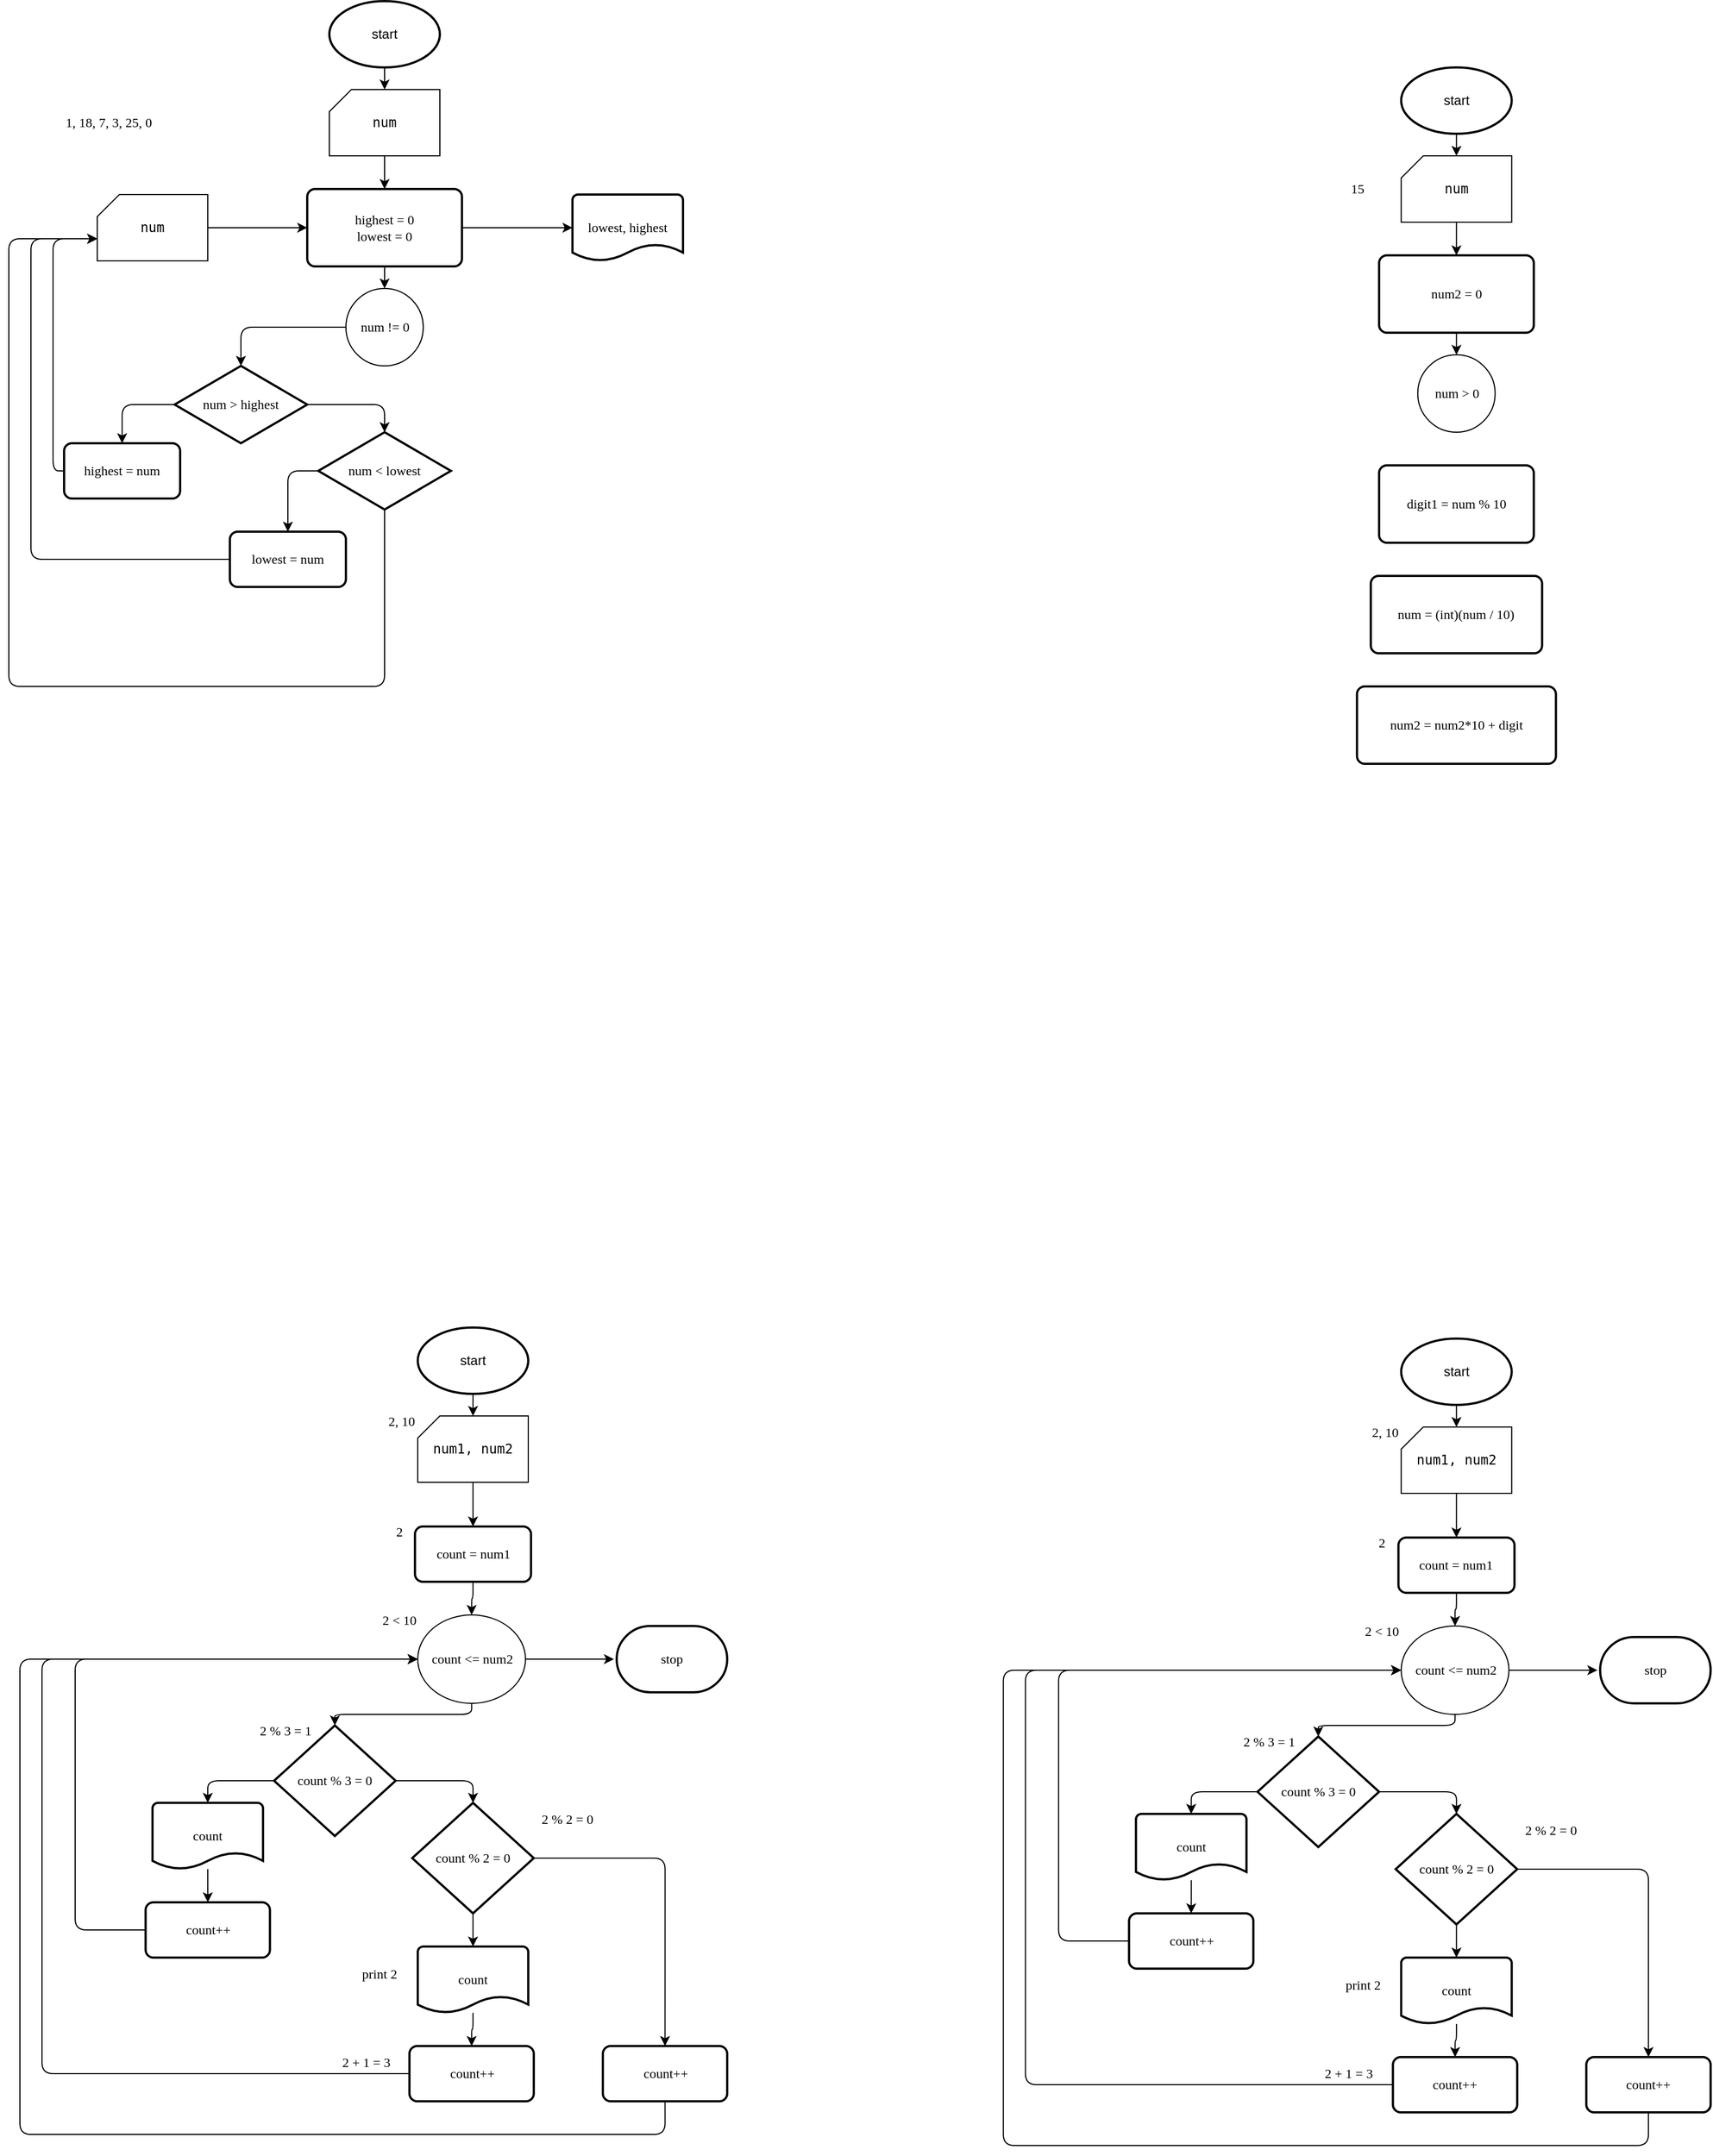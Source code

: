 <mxfile>
    <diagram id="PMfPm_m9FSrddyUOyoKl" name="Page-1">
        <mxGraphModel dx="1066" dy="804" grid="1" gridSize="10" guides="1" tooltips="1" connect="1" arrows="1" fold="1" page="1" pageScale="1" pageWidth="850" pageHeight="1100" math="0" shadow="0">
            <root>
                <mxCell id="0"/>
                <mxCell id="1" parent="0"/>
                <mxCell id="33" style="edgeStyle=orthogonalEdgeStyle;html=1;entryX=0.5;entryY=0;entryDx=0;entryDy=0;entryPerimeter=0;fontFamily=Lucida Console;" edge="1" parent="1" source="2" target="6">
                    <mxGeometry relative="1" as="geometry"/>
                </mxCell>
                <mxCell id="2" value="start" style="strokeWidth=2;html=1;shape=mxgraph.flowchart.start_1;whiteSpace=wrap;" vertex="1" parent="1">
                    <mxGeometry x="310" y="20" width="100" height="60" as="geometry"/>
                </mxCell>
                <mxCell id="34" style="edgeStyle=orthogonalEdgeStyle;html=1;exitX=0.5;exitY=1;exitDx=0;exitDy=0;exitPerimeter=0;entryX=0.5;entryY=0;entryDx=0;entryDy=0;fontFamily=Lucida Console;" edge="1" parent="1" source="6" target="31">
                    <mxGeometry relative="1" as="geometry"/>
                </mxCell>
                <mxCell id="6" value="&lt;pre style=&quot;&quot;&gt;num&lt;/pre&gt;" style="verticalLabelPosition=middle;verticalAlign=middle;html=1;shape=card;whiteSpace=wrap;size=20;arcSize=12;align=center;labelPosition=center;" vertex="1" parent="1">
                    <mxGeometry x="310" y="100" width="100" height="60" as="geometry"/>
                </mxCell>
                <mxCell id="37" style="edgeStyle=orthogonalEdgeStyle;html=1;exitX=0;exitY=0.5;exitDx=0;exitDy=0;exitPerimeter=0;entryX=0.5;entryY=0;entryDx=0;entryDy=0;entryPerimeter=0;fontFamily=Lucida Console;" edge="1" parent="1" source="30" target="36">
                    <mxGeometry relative="1" as="geometry"/>
                </mxCell>
                <mxCell id="30" value="num != 0" style="verticalLabelPosition=middle;verticalAlign=middle;html=1;shape=mxgraph.flowchart.on-page_reference;fontFamily=Lucida Console;labelPosition=center;align=center;" vertex="1" parent="1">
                    <mxGeometry x="325" y="280" width="70" height="70" as="geometry"/>
                </mxCell>
                <mxCell id="35" style="edgeStyle=orthogonalEdgeStyle;html=1;exitX=0.5;exitY=1;exitDx=0;exitDy=0;entryX=0.5;entryY=0;entryDx=0;entryDy=0;entryPerimeter=0;fontFamily=Lucida Console;" edge="1" parent="1" source="31" target="30">
                    <mxGeometry relative="1" as="geometry"/>
                </mxCell>
                <mxCell id="53" style="edgeStyle=orthogonalEdgeStyle;html=1;exitX=1;exitY=0.5;exitDx=0;exitDy=0;entryX=0;entryY=0.5;entryDx=0;entryDy=0;entryPerimeter=0;fontFamily=Lucida Console;" edge="1" parent="1" source="31" target="52">
                    <mxGeometry relative="1" as="geometry"/>
                </mxCell>
                <mxCell id="31" value="highest = 0&lt;br&gt;lowest = 0" style="rounded=1;whiteSpace=wrap;html=1;absoluteArcSize=1;arcSize=14;strokeWidth=2;fontFamily=Lucida Console;" vertex="1" parent="1">
                    <mxGeometry x="290" y="190" width="140" height="70" as="geometry"/>
                </mxCell>
                <mxCell id="32" value="1, 18, 7, 3, 25, 0" style="text;html=1;align=center;verticalAlign=middle;resizable=0;points=[];autosize=1;strokeColor=none;fillColor=none;fontFamily=Lucida Console;" vertex="1" parent="1">
                    <mxGeometry x="35" y="115" width="150" height="30" as="geometry"/>
                </mxCell>
                <mxCell id="39" style="edgeStyle=orthogonalEdgeStyle;html=1;exitX=0;exitY=0.5;exitDx=0;exitDy=0;exitPerimeter=0;entryX=0.5;entryY=0;entryDx=0;entryDy=0;fontFamily=Lucida Console;" edge="1" parent="1" source="36" target="38">
                    <mxGeometry relative="1" as="geometry"/>
                </mxCell>
                <mxCell id="43" style="edgeStyle=orthogonalEdgeStyle;html=1;entryX=0.5;entryY=0;entryDx=0;entryDy=0;entryPerimeter=0;fontFamily=Lucida Console;" edge="1" parent="1" source="36" target="42">
                    <mxGeometry relative="1" as="geometry"/>
                </mxCell>
                <mxCell id="36" value="num &amp;gt; highest" style="strokeWidth=2;html=1;shape=mxgraph.flowchart.decision;whiteSpace=wrap;fontFamily=Lucida Console;" vertex="1" parent="1">
                    <mxGeometry x="170" y="350" width="120" height="70" as="geometry"/>
                </mxCell>
                <mxCell id="51" style="edgeStyle=orthogonalEdgeStyle;html=1;exitX=0;exitY=0.5;exitDx=0;exitDy=0;fontFamily=Lucida Console;entryX=0;entryY=0;entryDx=0;entryDy=40;entryPerimeter=0;" edge="1" parent="1" source="38" target="49">
                    <mxGeometry relative="1" as="geometry">
                        <mxPoint x="40" y="230" as="targetPoint"/>
                    </mxGeometry>
                </mxCell>
                <mxCell id="38" value="highest = num" style="rounded=1;whiteSpace=wrap;html=1;absoluteArcSize=1;arcSize=14;strokeWidth=2;fontFamily=Lucida Console;" vertex="1" parent="1">
                    <mxGeometry x="70" y="420" width="105" height="50" as="geometry"/>
                </mxCell>
                <mxCell id="45" style="edgeStyle=orthogonalEdgeStyle;html=1;exitX=0;exitY=0.5;exitDx=0;exitDy=0;exitPerimeter=0;fontFamily=Lucida Console;" edge="1" parent="1" source="42" target="44">
                    <mxGeometry relative="1" as="geometry"/>
                </mxCell>
                <mxCell id="48" style="edgeStyle=orthogonalEdgeStyle;html=1;exitX=0.5;exitY=1;exitDx=0;exitDy=0;exitPerimeter=0;fontFamily=Lucida Console;entryX=0;entryY=0;entryDx=0;entryDy=40;entryPerimeter=0;" edge="1" parent="1" source="42" target="49">
                    <mxGeometry relative="1" as="geometry">
                        <mxPoint x="80" y="225" as="targetPoint"/>
                        <Array as="points">
                            <mxPoint x="360" y="640"/>
                            <mxPoint x="20" y="640"/>
                            <mxPoint x="20" y="235"/>
                        </Array>
                    </mxGeometry>
                </mxCell>
                <mxCell id="42" value="num &amp;lt; lowest" style="strokeWidth=2;html=1;shape=mxgraph.flowchart.decision;whiteSpace=wrap;fontFamily=Lucida Console;" vertex="1" parent="1">
                    <mxGeometry x="300" y="410" width="120" height="70" as="geometry"/>
                </mxCell>
                <mxCell id="54" style="edgeStyle=orthogonalEdgeStyle;html=1;exitX=0;exitY=0.5;exitDx=0;exitDy=0;fontFamily=Lucida Console;entryX=0;entryY=0;entryDx=0;entryDy=40;entryPerimeter=0;" edge="1" parent="1" source="44" target="49">
                    <mxGeometry relative="1" as="geometry">
                        <mxPoint x="40" y="230" as="targetPoint"/>
                        <Array as="points">
                            <mxPoint x="40" y="525"/>
                            <mxPoint x="40" y="235"/>
                        </Array>
                    </mxGeometry>
                </mxCell>
                <mxCell id="44" value="lowest = num" style="rounded=1;whiteSpace=wrap;html=1;absoluteArcSize=1;arcSize=14;strokeWidth=2;fontFamily=Lucida Console;" vertex="1" parent="1">
                    <mxGeometry x="220" y="500" width="105" height="50" as="geometry"/>
                </mxCell>
                <mxCell id="50" style="edgeStyle=orthogonalEdgeStyle;html=1;entryX=0;entryY=0.5;entryDx=0;entryDy=0;fontFamily=Lucida Console;" edge="1" parent="1" source="49" target="31">
                    <mxGeometry relative="1" as="geometry"/>
                </mxCell>
                <mxCell id="49" value="&lt;pre style=&quot;&quot;&gt;num&lt;/pre&gt;" style="verticalLabelPosition=middle;verticalAlign=middle;html=1;shape=card;whiteSpace=wrap;size=20;arcSize=12;align=center;labelPosition=center;" vertex="1" parent="1">
                    <mxGeometry x="100" y="195" width="100" height="60" as="geometry"/>
                </mxCell>
                <mxCell id="52" value="lowest, highest" style="strokeWidth=2;html=1;shape=mxgraph.flowchart.document2;whiteSpace=wrap;size=0.25;fontFamily=Lucida Console;" vertex="1" parent="1">
                    <mxGeometry x="530" y="195" width="100" height="60" as="geometry"/>
                </mxCell>
                <mxCell id="55" style="edgeStyle=orthogonalEdgeStyle;html=1;entryX=0.5;entryY=0;entryDx=0;entryDy=0;entryPerimeter=0;fontFamily=Lucida Console;" edge="1" parent="1" source="56" target="58">
                    <mxGeometry relative="1" as="geometry"/>
                </mxCell>
                <mxCell id="56" value="start" style="strokeWidth=2;html=1;shape=mxgraph.flowchart.start_1;whiteSpace=wrap;" vertex="1" parent="1">
                    <mxGeometry x="1279.86" y="80" width="100" height="60" as="geometry"/>
                </mxCell>
                <mxCell id="57" style="edgeStyle=orthogonalEdgeStyle;html=1;exitX=0.5;exitY=1;exitDx=0;exitDy=0;exitPerimeter=0;entryX=0.5;entryY=0;entryDx=0;entryDy=0;fontFamily=Lucida Console;" edge="1" parent="1" source="58" target="63">
                    <mxGeometry relative="1" as="geometry"/>
                </mxCell>
                <mxCell id="58" value="&lt;pre style=&quot;&quot;&gt;num&lt;/pre&gt;" style="verticalLabelPosition=middle;verticalAlign=middle;html=1;shape=card;whiteSpace=wrap;size=20;arcSize=12;align=center;labelPosition=center;" vertex="1" parent="1">
                    <mxGeometry x="1279.86" y="160" width="100" height="60" as="geometry"/>
                </mxCell>
                <mxCell id="60" value="num &amp;gt; 0" style="verticalLabelPosition=middle;verticalAlign=middle;html=1;shape=mxgraph.flowchart.on-page_reference;fontFamily=Lucida Console;labelPosition=center;align=center;" vertex="1" parent="1">
                    <mxGeometry x="1294.86" y="340" width="70" height="70" as="geometry"/>
                </mxCell>
                <mxCell id="61" style="edgeStyle=orthogonalEdgeStyle;html=1;exitX=0.5;exitY=1;exitDx=0;exitDy=0;entryX=0.5;entryY=0;entryDx=0;entryDy=0;entryPerimeter=0;fontFamily=Lucida Console;" edge="1" parent="1" source="63" target="60">
                    <mxGeometry relative="1" as="geometry"/>
                </mxCell>
                <mxCell id="63" value="num2 = 0" style="rounded=1;whiteSpace=wrap;html=1;absoluteArcSize=1;arcSize=14;strokeWidth=2;fontFamily=Lucida Console;" vertex="1" parent="1">
                    <mxGeometry x="1259.86" y="250" width="140" height="70" as="geometry"/>
                </mxCell>
                <mxCell id="64" value="15" style="text;html=1;align=center;verticalAlign=middle;resizable=0;points=[];autosize=1;strokeColor=none;fillColor=none;fontFamily=Lucida Console;" vertex="1" parent="1">
                    <mxGeometry x="1219.86" y="175" width="40" height="30" as="geometry"/>
                </mxCell>
                <mxCell id="78" value="digit1 = num % 10" style="rounded=1;whiteSpace=wrap;html=1;absoluteArcSize=1;arcSize=14;strokeWidth=2;fontFamily=Lucida Console;" vertex="1" parent="1">
                    <mxGeometry x="1259.86" y="440" width="140" height="70" as="geometry"/>
                </mxCell>
                <mxCell id="81" value="num = (int)(num / 10)" style="rounded=1;whiteSpace=wrap;html=1;absoluteArcSize=1;arcSize=14;strokeWidth=2;fontFamily=Lucida Console;" vertex="1" parent="1">
                    <mxGeometry x="1252.36" y="540" width="155" height="70" as="geometry"/>
                </mxCell>
                <mxCell id="83" value="num2 = num2*10 + digit" style="rounded=1;whiteSpace=wrap;html=1;absoluteArcSize=1;arcSize=14;strokeWidth=2;fontFamily=Lucida Console;" vertex="1" parent="1">
                    <mxGeometry x="1239.86" y="640" width="180" height="70" as="geometry"/>
                </mxCell>
                <mxCell id="84" style="edgeStyle=orthogonalEdgeStyle;html=1;entryX=0.5;entryY=0;entryDx=0;entryDy=0;entryPerimeter=0;fontFamily=Lucida Console;" edge="1" parent="1" source="85" target="87">
                    <mxGeometry relative="1" as="geometry"/>
                </mxCell>
                <mxCell id="85" value="start" style="strokeWidth=2;html=1;shape=mxgraph.flowchart.start_1;whiteSpace=wrap;" vertex="1" parent="1">
                    <mxGeometry x="390" y="1220" width="100" height="60" as="geometry"/>
                </mxCell>
                <mxCell id="86" style="edgeStyle=orthogonalEdgeStyle;html=1;exitX=0.5;exitY=1;exitDx=0;exitDy=0;exitPerimeter=0;fontFamily=Lucida Console;entryX=0.5;entryY=0;entryDx=0;entryDy=0;" edge="1" parent="1" source="87" target="107">
                    <mxGeometry relative="1" as="geometry">
                        <mxPoint x="440" y="1390" as="targetPoint"/>
                    </mxGeometry>
                </mxCell>
                <mxCell id="87" value="&lt;pre style=&quot;&quot;&gt;num1, num2&lt;/pre&gt;" style="verticalLabelPosition=middle;verticalAlign=middle;html=1;shape=card;whiteSpace=wrap;size=20;arcSize=12;align=center;labelPosition=center;" vertex="1" parent="1">
                    <mxGeometry x="390" y="1300" width="100" height="60" as="geometry"/>
                </mxCell>
                <mxCell id="126" value="" style="edgeStyle=orthogonalEdgeStyle;html=1;fontFamily=Lucida Console;" edge="1" parent="1" source="89">
                    <mxGeometry relative="1" as="geometry">
                        <mxPoint x="567.5" y="1520" as="targetPoint"/>
                    </mxGeometry>
                </mxCell>
                <mxCell id="128" style="edgeStyle=orthogonalEdgeStyle;html=1;exitX=0.5;exitY=1;exitDx=0;exitDy=0;exitPerimeter=0;entryX=0.5;entryY=0;entryDx=0;entryDy=0;entryPerimeter=0;fontFamily=Lucida Console;" edge="1" parent="1" source="89" target="109">
                    <mxGeometry relative="1" as="geometry"/>
                </mxCell>
                <mxCell id="89" value="count &amp;lt;= num2" style="verticalLabelPosition=middle;verticalAlign=middle;html=1;shape=mxgraph.flowchart.on-page_reference;fontFamily=Lucida Console;labelPosition=center;align=center;" vertex="1" parent="1">
                    <mxGeometry x="390" y="1480" width="97.5" height="80" as="geometry"/>
                </mxCell>
                <mxCell id="108" style="edgeStyle=orthogonalEdgeStyle;html=1;exitX=0.5;exitY=1;exitDx=0;exitDy=0;entryX=0.5;entryY=0;entryDx=0;entryDy=0;entryPerimeter=0;fontFamily=Lucida Console;" edge="1" parent="1" source="107" target="89">
                    <mxGeometry relative="1" as="geometry"/>
                </mxCell>
                <mxCell id="107" value="count = num1" style="rounded=1;whiteSpace=wrap;html=1;absoluteArcSize=1;arcSize=14;strokeWidth=2;fontFamily=Lucida Console;" vertex="1" parent="1">
                    <mxGeometry x="387.5" y="1400" width="105" height="50" as="geometry"/>
                </mxCell>
                <mxCell id="111" style="edgeStyle=orthogonalEdgeStyle;html=1;exitX=1;exitY=0.5;exitDx=0;exitDy=0;exitPerimeter=0;entryX=0.5;entryY=0;entryDx=0;entryDy=0;entryPerimeter=0;fontFamily=Lucida Console;" edge="1" parent="1" source="109" target="110">
                    <mxGeometry relative="1" as="geometry"/>
                </mxCell>
                <mxCell id="115" style="edgeStyle=orthogonalEdgeStyle;html=1;exitX=0;exitY=0.5;exitDx=0;exitDy=0;exitPerimeter=0;entryX=0.5;entryY=0;entryDx=0;entryDy=0;entryPerimeter=0;fontFamily=Lucida Console;" edge="1" parent="1" source="109" target="112">
                    <mxGeometry relative="1" as="geometry"/>
                </mxCell>
                <mxCell id="109" value="count % 3 = 0" style="strokeWidth=2;html=1;shape=mxgraph.flowchart.decision;whiteSpace=wrap;fontFamily=Lucida Console;" vertex="1" parent="1">
                    <mxGeometry x="260" y="1580" width="110" height="100" as="geometry"/>
                </mxCell>
                <mxCell id="121" style="edgeStyle=orthogonalEdgeStyle;html=1;fontFamily=Lucida Console;" edge="1" parent="1" source="110" target="119">
                    <mxGeometry relative="1" as="geometry"/>
                </mxCell>
                <mxCell id="131" style="edgeStyle=orthogonalEdgeStyle;html=1;entryX=0.5;entryY=0;entryDx=0;entryDy=0;fontFamily=Lucida Console;" edge="1" parent="1" source="110" target="130">
                    <mxGeometry relative="1" as="geometry"/>
                </mxCell>
                <mxCell id="110" value="count % 2 = 0" style="strokeWidth=2;html=1;shape=mxgraph.flowchart.decision;whiteSpace=wrap;fontFamily=Lucida Console;" vertex="1" parent="1">
                    <mxGeometry x="385" y="1650" width="110" height="100" as="geometry"/>
                </mxCell>
                <mxCell id="117" style="edgeStyle=orthogonalEdgeStyle;html=1;fontFamily=Lucida Console;" edge="1" parent="1" source="112" target="113">
                    <mxGeometry relative="1" as="geometry"/>
                </mxCell>
                <mxCell id="112" value="count" style="strokeWidth=2;html=1;shape=mxgraph.flowchart.document2;whiteSpace=wrap;size=0.25;fontFamily=Lucida Console;" vertex="1" parent="1">
                    <mxGeometry x="150" y="1650" width="100" height="60" as="geometry"/>
                </mxCell>
                <mxCell id="116" style="edgeStyle=orthogonalEdgeStyle;html=1;entryX=0;entryY=0.5;entryDx=0;entryDy=0;entryPerimeter=0;fontFamily=Lucida Console;" edge="1" parent="1" source="113" target="89">
                    <mxGeometry relative="1" as="geometry">
                        <Array as="points">
                            <mxPoint x="80" y="1765"/>
                            <mxPoint x="80" y="1520"/>
                        </Array>
                    </mxGeometry>
                </mxCell>
                <mxCell id="113" value="count++" style="rounded=1;whiteSpace=wrap;html=1;absoluteArcSize=1;arcSize=14;strokeWidth=2;fontFamily=Lucida Console;" vertex="1" parent="1">
                    <mxGeometry x="143.75" y="1740" width="112.5" height="50" as="geometry"/>
                </mxCell>
                <mxCell id="118" style="edgeStyle=orthogonalEdgeStyle;html=1;fontFamily=Lucida Console;" edge="1" parent="1" source="119" target="120">
                    <mxGeometry relative="1" as="geometry"/>
                </mxCell>
                <mxCell id="119" value="count" style="strokeWidth=2;html=1;shape=mxgraph.flowchart.document2;whiteSpace=wrap;size=0.25;fontFamily=Lucida Console;" vertex="1" parent="1">
                    <mxGeometry x="390" y="1780" width="100" height="60" as="geometry"/>
                </mxCell>
                <mxCell id="122" style="edgeStyle=orthogonalEdgeStyle;html=1;entryX=0;entryY=0.5;entryDx=0;entryDy=0;entryPerimeter=0;fontFamily=Lucida Console;" edge="1" parent="1" source="120" target="89">
                    <mxGeometry relative="1" as="geometry">
                        <Array as="points">
                            <mxPoint x="50" y="1895"/>
                            <mxPoint x="50" y="1520"/>
                        </Array>
                    </mxGeometry>
                </mxCell>
                <mxCell id="120" value="count++" style="rounded=1;whiteSpace=wrap;html=1;absoluteArcSize=1;arcSize=14;strokeWidth=2;fontFamily=Lucida Console;" vertex="1" parent="1">
                    <mxGeometry x="382.5" y="1870" width="112.5" height="50" as="geometry"/>
                </mxCell>
                <mxCell id="127" value="stop" style="strokeWidth=2;html=1;shape=mxgraph.flowchart.terminator;whiteSpace=wrap;fontFamily=Lucida Console;" vertex="1" parent="1">
                    <mxGeometry x="570" y="1490" width="100" height="60" as="geometry"/>
                </mxCell>
                <mxCell id="132" style="edgeStyle=orthogonalEdgeStyle;html=1;exitX=0.5;exitY=1;exitDx=0;exitDy=0;entryX=0;entryY=0.5;entryDx=0;entryDy=0;entryPerimeter=0;fontFamily=Lucida Console;" edge="1" parent="1" source="130" target="89">
                    <mxGeometry relative="1" as="geometry">
                        <Array as="points">
                            <mxPoint x="614" y="1950"/>
                            <mxPoint x="30" y="1950"/>
                            <mxPoint x="30" y="1520"/>
                        </Array>
                    </mxGeometry>
                </mxCell>
                <mxCell id="130" value="count++" style="rounded=1;whiteSpace=wrap;html=1;absoluteArcSize=1;arcSize=14;strokeWidth=2;fontFamily=Lucida Console;" vertex="1" parent="1">
                    <mxGeometry x="557.5" y="1870" width="112.5" height="50" as="geometry"/>
                </mxCell>
                <mxCell id="133" value="2, 10" style="text;html=1;align=center;verticalAlign=middle;resizable=0;points=[];autosize=1;strokeColor=none;fillColor=none;fontFamily=Lucida Console;" vertex="1" parent="1">
                    <mxGeometry x="345" y="1290" width="60" height="30" as="geometry"/>
                </mxCell>
                <mxCell id="134" value="2" style="text;html=1;align=center;verticalAlign=middle;resizable=0;points=[];autosize=1;strokeColor=none;fillColor=none;fontFamily=Lucida Console;" vertex="1" parent="1">
                    <mxGeometry x="357.5" y="1390" width="30" height="30" as="geometry"/>
                </mxCell>
                <mxCell id="135" value="2 &amp;lt; 10" style="text;html=1;align=center;verticalAlign=middle;resizable=0;points=[];autosize=1;strokeColor=none;fillColor=none;fontFamily=Lucida Console;" vertex="1" parent="1">
                    <mxGeometry x="337.5" y="1470" width="70" height="30" as="geometry"/>
                </mxCell>
                <mxCell id="136" value="2 % 3 = 1" style="text;html=1;align=center;verticalAlign=middle;resizable=0;points=[];autosize=1;strokeColor=none;fillColor=none;fontFamily=Lucida Console;" vertex="1" parent="1">
                    <mxGeometry x="225" y="1570" width="90" height="30" as="geometry"/>
                </mxCell>
                <mxCell id="137" value="2 % 2 = 0" style="text;html=1;align=center;verticalAlign=middle;resizable=0;points=[];autosize=1;strokeColor=none;fillColor=none;fontFamily=Lucida Console;" vertex="1" parent="1">
                    <mxGeometry x="480" y="1650" width="90" height="30" as="geometry"/>
                </mxCell>
                <mxCell id="138" value="print 2" style="text;html=1;align=center;verticalAlign=middle;resizable=0;points=[];autosize=1;strokeColor=none;fillColor=none;fontFamily=Lucida Console;" vertex="1" parent="1">
                    <mxGeometry x="320" y="1790" width="70" height="30" as="geometry"/>
                </mxCell>
                <mxCell id="139" value="2 + 1 = 3" style="text;html=1;align=center;verticalAlign=middle;resizable=0;points=[];autosize=1;strokeColor=none;fillColor=none;fontFamily=Lucida Console;" vertex="1" parent="1">
                    <mxGeometry x="297.5" y="1870" width="90" height="30" as="geometry"/>
                </mxCell>
                <mxCell id="140" style="edgeStyle=orthogonalEdgeStyle;html=1;entryX=0.5;entryY=0;entryDx=0;entryDy=0;entryPerimeter=0;fontFamily=Lucida Console;" edge="1" parent="1" source="141" target="143">
                    <mxGeometry relative="1" as="geometry"/>
                </mxCell>
                <mxCell id="141" value="start" style="strokeWidth=2;html=1;shape=mxgraph.flowchart.start_1;whiteSpace=wrap;" vertex="1" parent="1">
                    <mxGeometry x="1279.86" y="1230" width="100" height="60" as="geometry"/>
                </mxCell>
                <mxCell id="142" style="edgeStyle=orthogonalEdgeStyle;html=1;exitX=0.5;exitY=1;exitDx=0;exitDy=0;exitPerimeter=0;fontFamily=Lucida Console;entryX=0.5;entryY=0;entryDx=0;entryDy=0;" edge="1" parent="1" source="143" target="148">
                    <mxGeometry relative="1" as="geometry">
                        <mxPoint x="1329.86" y="1400" as="targetPoint"/>
                    </mxGeometry>
                </mxCell>
                <mxCell id="143" value="&lt;pre style=&quot;&quot;&gt;num1, num2&lt;/pre&gt;" style="verticalLabelPosition=middle;verticalAlign=middle;html=1;shape=card;whiteSpace=wrap;size=20;arcSize=12;align=center;labelPosition=center;" vertex="1" parent="1">
                    <mxGeometry x="1279.86" y="1310" width="100" height="60" as="geometry"/>
                </mxCell>
                <mxCell id="144" value="" style="edgeStyle=orthogonalEdgeStyle;html=1;fontFamily=Lucida Console;" edge="1" parent="1" source="146">
                    <mxGeometry relative="1" as="geometry">
                        <mxPoint x="1457.36" y="1530" as="targetPoint"/>
                    </mxGeometry>
                </mxCell>
                <mxCell id="145" style="edgeStyle=orthogonalEdgeStyle;html=1;exitX=0.5;exitY=1;exitDx=0;exitDy=0;exitPerimeter=0;entryX=0.5;entryY=0;entryDx=0;entryDy=0;entryPerimeter=0;fontFamily=Lucida Console;" edge="1" parent="1" source="146" target="151">
                    <mxGeometry relative="1" as="geometry"/>
                </mxCell>
                <mxCell id="146" value="count &amp;lt;= num2" style="verticalLabelPosition=middle;verticalAlign=middle;html=1;shape=mxgraph.flowchart.on-page_reference;fontFamily=Lucida Console;labelPosition=center;align=center;" vertex="1" parent="1">
                    <mxGeometry x="1279.86" y="1490" width="97.5" height="80" as="geometry"/>
                </mxCell>
                <mxCell id="147" style="edgeStyle=orthogonalEdgeStyle;html=1;exitX=0.5;exitY=1;exitDx=0;exitDy=0;entryX=0.5;entryY=0;entryDx=0;entryDy=0;entryPerimeter=0;fontFamily=Lucida Console;" edge="1" parent="1" source="148" target="146">
                    <mxGeometry relative="1" as="geometry"/>
                </mxCell>
                <mxCell id="148" value="count = num1" style="rounded=1;whiteSpace=wrap;html=1;absoluteArcSize=1;arcSize=14;strokeWidth=2;fontFamily=Lucida Console;" vertex="1" parent="1">
                    <mxGeometry x="1277.36" y="1410" width="105" height="50" as="geometry"/>
                </mxCell>
                <mxCell id="149" style="edgeStyle=orthogonalEdgeStyle;html=1;exitX=1;exitY=0.5;exitDx=0;exitDy=0;exitPerimeter=0;entryX=0.5;entryY=0;entryDx=0;entryDy=0;entryPerimeter=0;fontFamily=Lucida Console;" edge="1" parent="1" source="151" target="154">
                    <mxGeometry relative="1" as="geometry"/>
                </mxCell>
                <mxCell id="150" style="edgeStyle=orthogonalEdgeStyle;html=1;exitX=0;exitY=0.5;exitDx=0;exitDy=0;exitPerimeter=0;entryX=0.5;entryY=0;entryDx=0;entryDy=0;entryPerimeter=0;fontFamily=Lucida Console;" edge="1" parent="1" source="151" target="156">
                    <mxGeometry relative="1" as="geometry"/>
                </mxCell>
                <mxCell id="151" value="count % 3 = 0" style="strokeWidth=2;html=1;shape=mxgraph.flowchart.decision;whiteSpace=wrap;fontFamily=Lucida Console;" vertex="1" parent="1">
                    <mxGeometry x="1149.86" y="1590" width="110" height="100" as="geometry"/>
                </mxCell>
                <mxCell id="152" style="edgeStyle=orthogonalEdgeStyle;html=1;fontFamily=Lucida Console;" edge="1" parent="1" source="154" target="160">
                    <mxGeometry relative="1" as="geometry"/>
                </mxCell>
                <mxCell id="153" style="edgeStyle=orthogonalEdgeStyle;html=1;entryX=0.5;entryY=0;entryDx=0;entryDy=0;fontFamily=Lucida Console;" edge="1" parent="1" source="154" target="165">
                    <mxGeometry relative="1" as="geometry"/>
                </mxCell>
                <mxCell id="154" value="count % 2 = 0" style="strokeWidth=2;html=1;shape=mxgraph.flowchart.decision;whiteSpace=wrap;fontFamily=Lucida Console;" vertex="1" parent="1">
                    <mxGeometry x="1274.86" y="1660" width="110" height="100" as="geometry"/>
                </mxCell>
                <mxCell id="155" style="edgeStyle=orthogonalEdgeStyle;html=1;fontFamily=Lucida Console;" edge="1" parent="1" source="156" target="158">
                    <mxGeometry relative="1" as="geometry"/>
                </mxCell>
                <mxCell id="156" value="count" style="strokeWidth=2;html=1;shape=mxgraph.flowchart.document2;whiteSpace=wrap;size=0.25;fontFamily=Lucida Console;" vertex="1" parent="1">
                    <mxGeometry x="1039.86" y="1660" width="100" height="60" as="geometry"/>
                </mxCell>
                <mxCell id="157" style="edgeStyle=orthogonalEdgeStyle;html=1;entryX=0;entryY=0.5;entryDx=0;entryDy=0;entryPerimeter=0;fontFamily=Lucida Console;" edge="1" parent="1" source="158" target="146">
                    <mxGeometry relative="1" as="geometry">
                        <Array as="points">
                            <mxPoint x="969.86" y="1775"/>
                            <mxPoint x="969.86" y="1530"/>
                        </Array>
                    </mxGeometry>
                </mxCell>
                <mxCell id="158" value="count++" style="rounded=1;whiteSpace=wrap;html=1;absoluteArcSize=1;arcSize=14;strokeWidth=2;fontFamily=Lucida Console;" vertex="1" parent="1">
                    <mxGeometry x="1033.61" y="1750" width="112.5" height="50" as="geometry"/>
                </mxCell>
                <mxCell id="159" style="edgeStyle=orthogonalEdgeStyle;html=1;fontFamily=Lucida Console;" edge="1" parent="1" source="160" target="162">
                    <mxGeometry relative="1" as="geometry"/>
                </mxCell>
                <mxCell id="160" value="count" style="strokeWidth=2;html=1;shape=mxgraph.flowchart.document2;whiteSpace=wrap;size=0.25;fontFamily=Lucida Console;" vertex="1" parent="1">
                    <mxGeometry x="1279.86" y="1790" width="100" height="60" as="geometry"/>
                </mxCell>
                <mxCell id="161" style="edgeStyle=orthogonalEdgeStyle;html=1;entryX=0;entryY=0.5;entryDx=0;entryDy=0;entryPerimeter=0;fontFamily=Lucida Console;" edge="1" parent="1" source="162" target="146">
                    <mxGeometry relative="1" as="geometry">
                        <Array as="points">
                            <mxPoint x="939.86" y="1905"/>
                            <mxPoint x="939.86" y="1530"/>
                        </Array>
                    </mxGeometry>
                </mxCell>
                <mxCell id="162" value="count++" style="rounded=1;whiteSpace=wrap;html=1;absoluteArcSize=1;arcSize=14;strokeWidth=2;fontFamily=Lucida Console;" vertex="1" parent="1">
                    <mxGeometry x="1272.36" y="1880" width="112.5" height="50" as="geometry"/>
                </mxCell>
                <mxCell id="163" value="stop" style="strokeWidth=2;html=1;shape=mxgraph.flowchart.terminator;whiteSpace=wrap;fontFamily=Lucida Console;" vertex="1" parent="1">
                    <mxGeometry x="1459.86" y="1500" width="100" height="60" as="geometry"/>
                </mxCell>
                <mxCell id="164" style="edgeStyle=orthogonalEdgeStyle;html=1;exitX=0.5;exitY=1;exitDx=0;exitDy=0;entryX=0;entryY=0.5;entryDx=0;entryDy=0;entryPerimeter=0;fontFamily=Lucida Console;" edge="1" parent="1" source="165" target="146">
                    <mxGeometry relative="1" as="geometry">
                        <Array as="points">
                            <mxPoint x="1503.86" y="1960"/>
                            <mxPoint x="919.86" y="1960"/>
                            <mxPoint x="919.86" y="1530"/>
                        </Array>
                    </mxGeometry>
                </mxCell>
                <mxCell id="165" value="count++" style="rounded=1;whiteSpace=wrap;html=1;absoluteArcSize=1;arcSize=14;strokeWidth=2;fontFamily=Lucida Console;" vertex="1" parent="1">
                    <mxGeometry x="1447.36" y="1880" width="112.5" height="50" as="geometry"/>
                </mxCell>
                <mxCell id="166" value="2, 10" style="text;html=1;align=center;verticalAlign=middle;resizable=0;points=[];autosize=1;strokeColor=none;fillColor=none;fontFamily=Lucida Console;" vertex="1" parent="1">
                    <mxGeometry x="1234.86" y="1300" width="60" height="30" as="geometry"/>
                </mxCell>
                <mxCell id="167" value="2" style="text;html=1;align=center;verticalAlign=middle;resizable=0;points=[];autosize=1;strokeColor=none;fillColor=none;fontFamily=Lucida Console;" vertex="1" parent="1">
                    <mxGeometry x="1247.36" y="1400" width="30" height="30" as="geometry"/>
                </mxCell>
                <mxCell id="168" value="2 &amp;lt; 10" style="text;html=1;align=center;verticalAlign=middle;resizable=0;points=[];autosize=1;strokeColor=none;fillColor=none;fontFamily=Lucida Console;" vertex="1" parent="1">
                    <mxGeometry x="1227.36" y="1480" width="70" height="30" as="geometry"/>
                </mxCell>
                <mxCell id="169" value="2 % 3 = 1" style="text;html=1;align=center;verticalAlign=middle;resizable=0;points=[];autosize=1;strokeColor=none;fillColor=none;fontFamily=Lucida Console;" vertex="1" parent="1">
                    <mxGeometry x="1114.86" y="1580" width="90" height="30" as="geometry"/>
                </mxCell>
                <mxCell id="170" value="2 % 2 = 0" style="text;html=1;align=center;verticalAlign=middle;resizable=0;points=[];autosize=1;strokeColor=none;fillColor=none;fontFamily=Lucida Console;" vertex="1" parent="1">
                    <mxGeometry x="1369.86" y="1660" width="90" height="30" as="geometry"/>
                </mxCell>
                <mxCell id="171" value="print 2" style="text;html=1;align=center;verticalAlign=middle;resizable=0;points=[];autosize=1;strokeColor=none;fillColor=none;fontFamily=Lucida Console;" vertex="1" parent="1">
                    <mxGeometry x="1209.86" y="1800" width="70" height="30" as="geometry"/>
                </mxCell>
                <mxCell id="172" value="2 + 1 = 3" style="text;html=1;align=center;verticalAlign=middle;resizable=0;points=[];autosize=1;strokeColor=none;fillColor=none;fontFamily=Lucida Console;" vertex="1" parent="1">
                    <mxGeometry x="1187.36" y="1880" width="90" height="30" as="geometry"/>
                </mxCell>
            </root>
        </mxGraphModel>
    </diagram>
</mxfile>